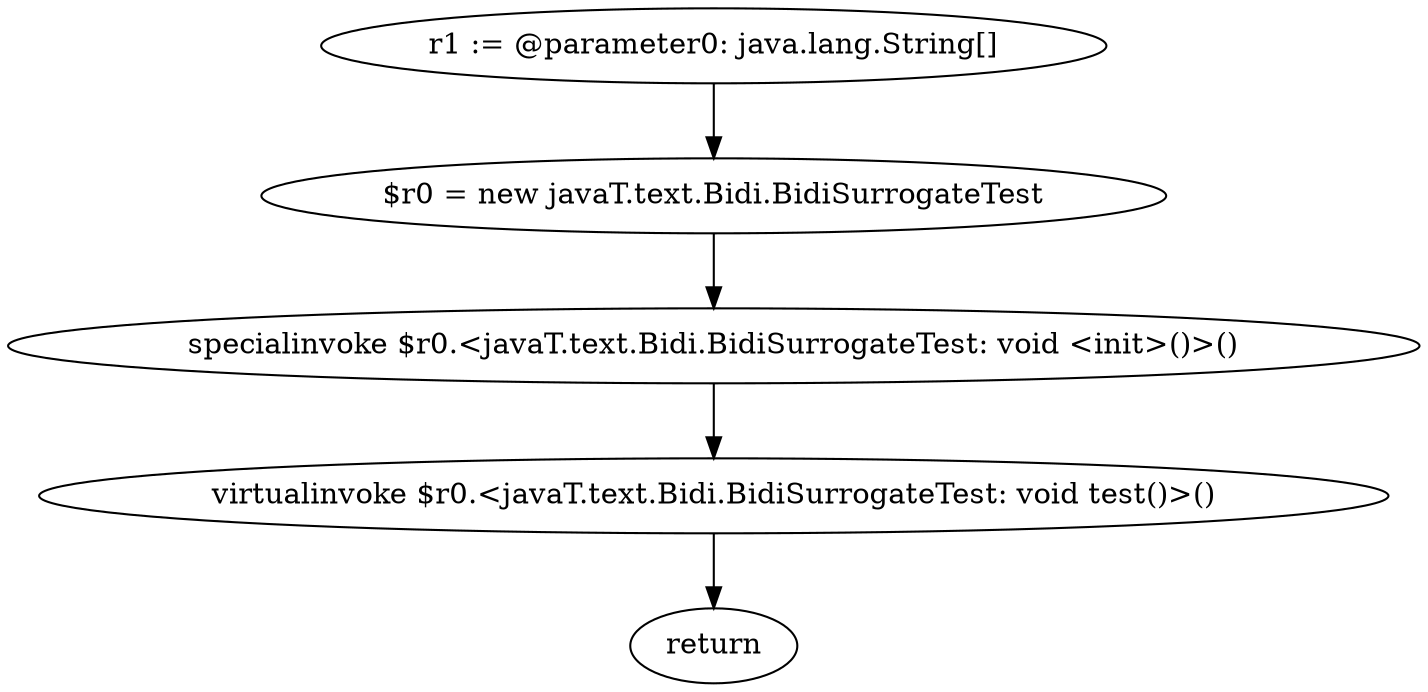 digraph "unitGraph" {
    "r1 := @parameter0: java.lang.String[]"
    "$r0 = new javaT.text.Bidi.BidiSurrogateTest"
    "specialinvoke $r0.<javaT.text.Bidi.BidiSurrogateTest: void <init>()>()"
    "virtualinvoke $r0.<javaT.text.Bidi.BidiSurrogateTest: void test()>()"
    "return"
    "r1 := @parameter0: java.lang.String[]"->"$r0 = new javaT.text.Bidi.BidiSurrogateTest";
    "$r0 = new javaT.text.Bidi.BidiSurrogateTest"->"specialinvoke $r0.<javaT.text.Bidi.BidiSurrogateTest: void <init>()>()";
    "specialinvoke $r0.<javaT.text.Bidi.BidiSurrogateTest: void <init>()>()"->"virtualinvoke $r0.<javaT.text.Bidi.BidiSurrogateTest: void test()>()";
    "virtualinvoke $r0.<javaT.text.Bidi.BidiSurrogateTest: void test()>()"->"return";
}

